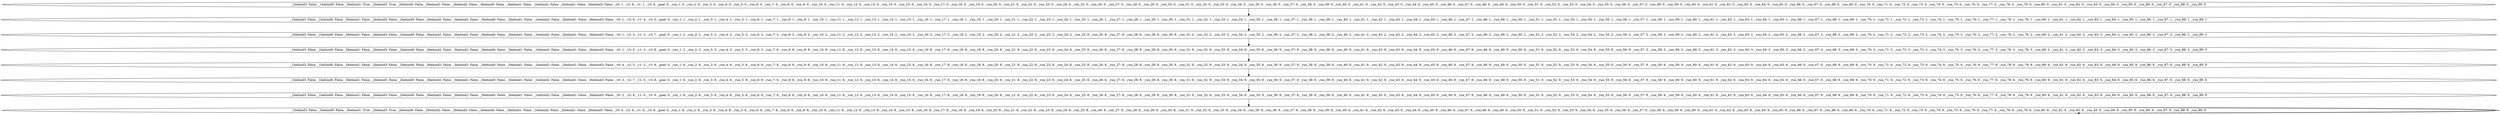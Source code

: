digraph  {
0 [_0behind1=True, _0behind2=False, _0behind3=False, _1behind0=False, _1behind2=False, _1behind3=False, _2behind0=False, _2behind1=False, _2behind3=True, _3behind0=False, _3behind1=False, _3behind2=False, _goal=0, _run_1=0, _run_10=0, _run_11=0, _run_12=0, _run_13=0, _run_14=0, _run_15=0, _run_16=0, _run_17=0, _run_18=0, _run_19=0, _run_2=0, _run_20=0, _run_21=0, _run_22=0, _run_23=0, _run_24=0, _run_25=0, _run_26=0, _run_27=0, _run_28=0, _run_29=0, _run_3=0, _run_30=0, _run_31=0, _run_32=0, _run_33=0, _run_34=0, _run_35=0, _run_36=0, _run_37=0, _run_38=0, _run_39=0, _run_4=0, _run_40=0, _run_41=0, _run_42=0, _run_43=0, _run_44=0, _run_45=0, _run_46=0, _run_47=0, _run_48=0, _run_49=0, _run_5=0, _run_50=0, _run_51=0, _run_52=0, _run_53=0, _run_54=0, _run_55=0, _run_56=0, _run_57=0, _run_58=0, _run_59=0, _run_6=0, _run_60=0, _run_61=0, _run_62=0, _run_63=0, _run_64=0, _run_65=0, _run_66=0, _run_67=0, _run_68=0, _run_69=0, _run_7=0, _run_70=0, _run_71=0, _run_72=0, _run_73=0, _run_74=0, _run_75=0, _run_76=0, _run_77=0, _run_78=0, _run_79=0, _run_8=0, _run_80=0, _run_81=0, _run_82=0, _run_83=0, _run_84=0, _run_85=0, _run_86=0, _run_87=0, _run_88=0, _run_89=0, _run_9=0, _v0=1, _v1=1, _v2=6, _v3=6, label="_1behind3: False, _1behind0: False, _0behind1: True, _2behind3: True, _2behind0: False, _0behind2: False, _3behind2: False, _3behind0: False, _3behind1: False, _1behind2: False, _2behind1: False, _0behind3: False, _v0: 1, _v2: 6, _v1: 1, _v3: 6, _goal: 0, _run_1: 0, _run_2: 0, _run_3: 0, _run_4: 0, _run_5: 0, _run_6: 0, _run_7: 0, _run_8: 0, _run_9: 0, _run_10: 0, _run_11: 0, _run_12: 0, _run_13: 0, _run_14: 0, _run_15: 0, _run_16: 0, _run_17: 0, _run_18: 0, _run_19: 0, _run_20: 0, _run_21: 0, _run_22: 0, _run_23: 0, _run_24: 0, _run_25: 0, _run_26: 0, _run_27: 0, _run_28: 0, _run_29: 0, _run_30: 0, _run_31: 0, _run_32: 0, _run_33: 0, _run_34: 0, _run_35: 0, _run_36: 0, _run_37: 0, _run_38: 0, _run_39: 0, _run_40: 0, _run_41: 0, _run_42: 0, _run_43: 0, _run_44: 0, _run_45: 0, _run_46: 0, _run_47: 0, _run_48: 0, _run_49: 0, _run_50: 0, _run_51: 0, _run_52: 0, _run_53: 0, _run_54: 0, _run_55: 0, _run_56: 0, _run_57: 0, _run_58: 0, _run_59: 0, _run_60: 0, _run_61: 0, _run_62: 0, _run_63: 0, _run_64: 0, _run_65: 0, _run_66: 0, _run_67: 0, _run_68: 0, _run_69: 0, _run_70: 0, _run_71: 0, _run_72: 0, _run_73: 0, _run_74: 0, _run_75: 0, _run_76: 0, _run_77: 0, _run_78: 0, _run_79: 0, _run_80: 0, _run_81: 0, _run_82: 0, _run_83: 0, _run_84: 0, _run_85: 0, _run_86: 0, _run_87: 0, _run_88: 0, _run_89: 0"];
1 [_0behind1=False, _0behind2=False, _0behind3=False, _1behind0=False, _1behind2=False, _1behind3=False, _2behind0=False, _2behind1=False, _2behind3=False, _3behind0=False, _3behind1=False, _3behind2=False, _goal=0, _run_1=1, _run_10=1, _run_11=1, _run_12=1, _run_13=1, _run_14=1, _run_15=1, _run_16=1, _run_17=1, _run_18=1, _run_19=1, _run_2=1, _run_20=1, _run_21=1, _run_22=1, _run_23=1, _run_24=1, _run_25=1, _run_26=1, _run_27=1, _run_28=1, _run_29=1, _run_3=1, _run_30=1, _run_31=1, _run_32=1, _run_33=1, _run_34=1, _run_35=1, _run_36=1, _run_37=1, _run_38=1, _run_39=1, _run_4=1, _run_40=1, _run_41=1, _run_42=1, _run_43=1, _run_44=1, _run_45=1, _run_46=1, _run_47=1, _run_48=1, _run_49=1, _run_5=1, _run_50=1, _run_51=1, _run_52=1, _run_53=1, _run_54=1, _run_55=1, _run_56=1, _run_57=1, _run_58=1, _run_59=1, _run_6=1, _run_60=1, _run_61=1, _run_62=1, _run_63=1, _run_64=1, _run_65=1, _run_66=1, _run_67=1, _run_68=1, _run_69=1, _run_7=1, _run_70=1, _run_71=1, _run_72=1, _run_73=1, _run_74=1, _run_75=1, _run_76=1, _run_77=1, _run_78=1, _run_79=1, _run_8=1, _run_80=1, _run_81=1, _run_82=1, _run_83=1, _run_84=1, _run_85=1, _run_86=1, _run_87=1, _run_88=1, _run_89=1, _run_9=1, _v0=1, _v1=4, _v2=6, _v3=5, label="_1behind3: False, _1behind0: False, _0behind1: False, _2behind3: False, _2behind0: False, _0behind2: False, _3behind2: False, _3behind0: False, _3behind1: False, _1behind2: False, _2behind1: False, _0behind3: False, _v0: 1, _v2: 6, _v1: 4, _v3: 5, _goal: 0, _run_1: 1, _run_2: 1, _run_3: 1, _run_4: 1, _run_5: 1, _run_6: 1, _run_7: 1, _run_8: 1, _run_9: 1, _run_10: 1, _run_11: 1, _run_12: 1, _run_13: 1, _run_14: 1, _run_15: 1, _run_16: 1, _run_17: 1, _run_18: 1, _run_19: 1, _run_20: 1, _run_21: 1, _run_22: 1, _run_23: 1, _run_24: 1, _run_25: 1, _run_26: 1, _run_27: 1, _run_28: 1, _run_29: 1, _run_30: 1, _run_31: 1, _run_32: 1, _run_33: 1, _run_34: 1, _run_35: 1, _run_36: 1, _run_37: 1, _run_38: 1, _run_39: 1, _run_40: 1, _run_41: 1, _run_42: 1, _run_43: 1, _run_44: 1, _run_45: 1, _run_46: 1, _run_47: 1, _run_48: 1, _run_49: 1, _run_50: 1, _run_51: 1, _run_52: 1, _run_53: 1, _run_54: 1, _run_55: 1, _run_56: 1, _run_57: 1, _run_58: 1, _run_59: 1, _run_60: 1, _run_61: 1, _run_62: 1, _run_63: 1, _run_64: 1, _run_65: 1, _run_66: 1, _run_67: 1, _run_68: 1, _run_69: 1, _run_70: 1, _run_71: 1, _run_72: 1, _run_73: 1, _run_74: 1, _run_75: 1, _run_76: 1, _run_77: 1, _run_78: 1, _run_79: 1, _run_80: 1, _run_81: 1, _run_82: 1, _run_83: 1, _run_84: 1, _run_85: 1, _run_86: 1, _run_87: 1, _run_88: 1, _run_89: 1"];
2 [_0behind1=False, _0behind2=False, _0behind3=False, _1behind0=False, _1behind2=False, _1behind3=False, _2behind0=False, _2behind1=False, _2behind3=False, _3behind0=False, _3behind1=False, _3behind2=False, _goal=0, _run_1=2, _run_10=2, _run_11=2, _run_12=2, _run_13=2, _run_14=2, _run_15=2, _run_16=2, _run_17=2, _run_18=2, _run_19=2, _run_2=2, _run_20=2, _run_21=2, _run_22=2, _run_23=2, _run_24=2, _run_25=8, _run_26=8, _run_27=8, _run_28=8, _run_29=8, _run_3=2, _run_30=8, _run_31=2, _run_32=2, _run_33=2, _run_34=2, _run_35=2, _run_36=2, _run_37=2, _run_38=2, _run_39=2, _run_4=2, _run_40=2, _run_41=2, _run_42=2, _run_43=2, _run_44=2, _run_45=2, _run_46=2, _run_47=2, _run_48=2, _run_49=2, _run_5=2, _run_50=2, _run_51=2, _run_52=2, _run_53=2, _run_54=2, _run_55=2, _run_56=2, _run_57=2, _run_58=2, _run_59=2, _run_6=2, _run_60=2, _run_61=2, _run_62=2, _run_63=2, _run_64=2, _run_65=2, _run_66=2, _run_67=2, _run_68=2, _run_69=2, _run_7=2, _run_70=2, _run_71=2, _run_72=2, _run_73=2, _run_74=2, _run_75=2, _run_76=2, _run_77=2, _run_78=2, _run_79=2, _run_8=2, _run_80=2, _run_81=2, _run_82=2, _run_83=2, _run_84=2, _run_85=2, _run_86=2, _run_87=2, _run_88=2, _run_89=2, _run_9=2, _v0=1, _v1=3, _v2=5, _v3=7, label="_1behind3: False, _1behind0: False, _0behind1: False, _2behind3: False, _2behind0: False, _0behind2: False, _3behind2: False, _3behind0: False, _3behind1: False, _1behind2: False, _2behind1: False, _0behind3: False, _v0: 1, _v2: 5, _v1: 3, _v3: 7, _goal: 0, _run_1: 2, _run_2: 2, _run_3: 2, _run_4: 2, _run_5: 2, _run_6: 2, _run_7: 2, _run_8: 2, _run_9: 2, _run_10: 2, _run_11: 2, _run_12: 2, _run_13: 2, _run_14: 2, _run_15: 2, _run_16: 2, _run_17: 2, _run_18: 2, _run_19: 2, _run_20: 2, _run_21: 2, _run_22: 2, _run_23: 2, _run_24: 2, _run_25: 8, _run_26: 8, _run_27: 8, _run_28: 8, _run_29: 8, _run_30: 8, _run_31: 2, _run_32: 2, _run_33: 2, _run_34: 2, _run_35: 2, _run_36: 2, _run_37: 2, _run_38: 2, _run_39: 2, _run_40: 2, _run_41: 2, _run_42: 2, _run_43: 2, _run_44: 2, _run_45: 2, _run_46: 2, _run_47: 2, _run_48: 2, _run_49: 2, _run_50: 2, _run_51: 2, _run_52: 2, _run_53: 2, _run_54: 2, _run_55: 2, _run_56: 2, _run_57: 2, _run_58: 2, _run_59: 2, _run_60: 2, _run_61: 2, _run_62: 2, _run_63: 2, _run_64: 2, _run_65: 2, _run_66: 2, _run_67: 2, _run_68: 2, _run_69: 2, _run_70: 2, _run_71: 2, _run_72: 2, _run_73: 2, _run_74: 2, _run_75: 2, _run_76: 2, _run_77: 2, _run_78: 2, _run_79: 2, _run_80: 2, _run_81: 2, _run_82: 2, _run_83: 2, _run_84: 2, _run_85: 2, _run_86: 2, _run_87: 2, _run_88: 2, _run_89: 2"];
3 [_0behind1=False, _0behind2=False, _0behind3=False, _1behind0=False, _1behind2=False, _1behind3=False, _2behind0=False, _2behind1=False, _2behind3=False, _3behind0=False, _3behind1=False, _3behind2=False, _goal=0, _run_1=3, _run_10=8, _run_11=8, _run_12=8, _run_13=8, _run_14=8, _run_15=8, _run_16=8, _run_17=8, _run_18=8, _run_19=8, _run_2=3, _run_20=8, _run_21=8, _run_22=8, _run_23=8, _run_24=8, _run_25=8, _run_26=8, _run_27=8, _run_28=8, _run_29=8, _run_3=3, _run_30=8, _run_31=9, _run_32=9, _run_33=9, _run_34=9, _run_35=9, _run_36=9, _run_37=9, _run_38=9, _run_39=9, _run_4=3, _run_40=9, _run_41=9, _run_42=9, _run_43=9, _run_44=9, _run_45=9, _run_46=9, _run_47=9, _run_48=9, _run_49=9, _run_5=3, _run_50=9, _run_51=9, _run_52=9, _run_53=9, _run_54=9, _run_55=9, _run_56=9, _run_57=3, _run_58=3, _run_59=3, _run_6=3, _run_60=3, _run_61=3, _run_62=3, _run_63=3, _run_64=3, _run_65=3, _run_66=3, _run_67=3, _run_68=3, _run_69=3, _run_7=8, _run_70=3, _run_71=3, _run_72=3, _run_73=3, _run_74=3, _run_75=3, _run_76=3, _run_77=3, _run_78=3, _run_79=3, _run_8=8, _run_80=3, _run_81=3, _run_82=3, _run_83=3, _run_84=3, _run_85=3, _run_86=3, _run_87=3, _run_88=3, _run_89=3, _run_9=8, _v0=1, _v1=3, _v2=5, _v3=8, label="_1behind3: False, _1behind0: False, _0behind1: False, _2behind3: False, _2behind0: False, _0behind2: False, _3behind2: False, _3behind0: False, _3behind1: False, _1behind2: False, _2behind1: False, _0behind3: False, _v0: 1, _v2: 5, _v1: 3, _v3: 8, _goal: 0, _run_1: 3, _run_2: 3, _run_3: 3, _run_4: 3, _run_5: 3, _run_6: 3, _run_7: 8, _run_8: 8, _run_9: 8, _run_10: 8, _run_11: 8, _run_12: 8, _run_13: 8, _run_14: 8, _run_15: 8, _run_16: 8, _run_17: 8, _run_18: 8, _run_19: 8, _run_20: 8, _run_21: 8, _run_22: 8, _run_23: 8, _run_24: 8, _run_25: 8, _run_26: 8, _run_27: 8, _run_28: 8, _run_29: 8, _run_30: 8, _run_31: 9, _run_32: 9, _run_33: 9, _run_34: 9, _run_35: 9, _run_36: 9, _run_37: 9, _run_38: 9, _run_39: 9, _run_40: 9, _run_41: 9, _run_42: 9, _run_43: 9, _run_44: 9, _run_45: 9, _run_46: 9, _run_47: 9, _run_48: 9, _run_49: 9, _run_50: 9, _run_51: 9, _run_52: 9, _run_53: 9, _run_54: 9, _run_55: 9, _run_56: 9, _run_57: 3, _run_58: 3, _run_59: 3, _run_60: 3, _run_61: 3, _run_62: 3, _run_63: 3, _run_64: 3, _run_65: 3, _run_66: 3, _run_67: 3, _run_68: 3, _run_69: 3, _run_70: 3, _run_71: 3, _run_72: 3, _run_73: 3, _run_74: 3, _run_75: 3, _run_76: 3, _run_77: 3, _run_78: 3, _run_79: 3, _run_80: 3, _run_81: 3, _run_82: 3, _run_83: 3, _run_84: 3, _run_85: 3, _run_86: 3, _run_87: 3, _run_88: 3, _run_89: 3"];
4 [_0behind1=False, _0behind2=False, _0behind3=False, _1behind0=False, _1behind2=False, _1behind3=False, _2behind0=False, _2behind1=False, _2behind3=False, _3behind0=False, _3behind1=False, _3behind2=False, _goal=0, _run_1=8, _run_10=8, _run_11=8, _run_12=8, _run_13=8, _run_14=8, _run_15=8, _run_16=8, _run_17=8, _run_18=8, _run_19=8, _run_2=8, _run_20=8, _run_21=8, _run_22=8, _run_23=8, _run_24=8, _run_25=8, _run_26=8, _run_27=8, _run_28=8, _run_29=8, _run_3=8, _run_30=8, _run_31=9, _run_32=9, _run_33=9, _run_34=9, _run_35=9, _run_36=9, _run_37=9, _run_38=9, _run_39=9, _run_4=8, _run_40=9, _run_41=9, _run_42=9, _run_43=9, _run_44=9, _run_45=9, _run_46=9, _run_47=9, _run_48=9, _run_49=9, _run_5=8, _run_50=9, _run_51=9, _run_52=9, _run_53=9, _run_54=9, _run_55=9, _run_56=9, _run_57=9, _run_58=9, _run_59=9, _run_6=8, _run_60=9, _run_61=9, _run_62=9, _run_63=9, _run_64=9, _run_65=9, _run_66=9, _run_67=9, _run_68=9, _run_69=9, _run_7=8, _run_70=9, _run_71=9, _run_72=9, _run_73=9, _run_74=9, _run_75=9, _run_76=9, _run_77=9, _run_78=9, _run_79=9, _run_8=8, _run_80=9, _run_81=9, _run_82=9, _run_83=9, _run_84=9, _run_85=9, _run_86=9, _run_87=9, _run_88=9, _run_89=9, _run_9=8, _v0=4, _v1=2, _v2=5, _v3=8, label="_1behind3: False, _1behind0: False, _0behind1: False, _2behind3: False, _2behind0: False, _0behind2: False, _3behind2: False, _3behind0: False, _3behind1: False, _1behind2: False, _2behind1: False, _0behind3: False, _v0: 4, _v2: 5, _v1: 2, _v3: 8, _goal: 0, _run_1: 8, _run_2: 8, _run_3: 8, _run_4: 8, _run_5: 8, _run_6: 8, _run_7: 8, _run_8: 8, _run_9: 8, _run_10: 8, _run_11: 8, _run_12: 8, _run_13: 8, _run_14: 8, _run_15: 8, _run_16: 8, _run_17: 8, _run_18: 8, _run_19: 8, _run_20: 8, _run_21: 8, _run_22: 8, _run_23: 8, _run_24: 8, _run_25: 8, _run_26: 8, _run_27: 8, _run_28: 8, _run_29: 8, _run_30: 8, _run_31: 9, _run_32: 9, _run_33: 9, _run_34: 9, _run_35: 9, _run_36: 9, _run_37: 9, _run_38: 9, _run_39: 9, _run_40: 9, _run_41: 9, _run_42: 9, _run_43: 9, _run_44: 9, _run_45: 9, _run_46: 9, _run_47: 9, _run_48: 9, _run_49: 9, _run_50: 9, _run_51: 9, _run_52: 9, _run_53: 9, _run_54: 9, _run_55: 9, _run_56: 9, _run_57: 9, _run_58: 9, _run_59: 9, _run_60: 9, _run_61: 9, _run_62: 9, _run_63: 9, _run_64: 9, _run_65: 9, _run_66: 9, _run_67: 9, _run_68: 9, _run_69: 9, _run_70: 9, _run_71: 9, _run_72: 9, _run_73: 9, _run_74: 9, _run_75: 9, _run_76: 9, _run_77: 9, _run_78: 9, _run_79: 9, _run_80: 9, _run_81: 9, _run_82: 9, _run_83: 9, _run_84: 9, _run_85: 9, _run_86: 9, _run_87: 9, _run_88: 9, _run_89: 9"];
5 [_0behind1=False, _0behind2=False, _0behind3=False, _1behind0=False, _1behind2=False, _1behind3=False, _2behind0=False, _2behind1=False, _2behind3=False, _3behind0=False, _3behind1=False, _3behind2=False, _goal=0, _run_1=8, _run_10=8, _run_11=8, _run_12=8, _run_13=8, _run_14=8, _run_15=8, _run_16=8, _run_17=8, _run_18=8, _run_19=8, _run_2=8, _run_20=8, _run_21=8, _run_22=8, _run_23=8, _run_24=8, _run_25=8, _run_26=8, _run_27=8, _run_28=8, _run_29=8, _run_3=8, _run_30=8, _run_31=9, _run_32=9, _run_33=9, _run_34=9, _run_35=9, _run_36=9, _run_37=9, _run_38=9, _run_39=9, _run_4=8, _run_40=9, _run_41=9, _run_42=9, _run_43=9, _run_44=9, _run_45=9, _run_46=9, _run_47=9, _run_48=9, _run_49=9, _run_5=8, _run_50=9, _run_51=9, _run_52=9, _run_53=9, _run_54=9, _run_55=9, _run_56=9, _run_57=9, _run_58=9, _run_59=9, _run_6=8, _run_60=9, _run_61=9, _run_62=9, _run_63=9, _run_64=9, _run_65=9, _run_66=9, _run_67=9, _run_68=9, _run_69=9, _run_7=8, _run_70=9, _run_71=9, _run_72=9, _run_73=9, _run_74=9, _run_75=9, _run_76=9, _run_77=9, _run_78=9, _run_79=9, _run_8=8, _run_80=9, _run_81=9, _run_82=9, _run_83=9, _run_84=9, _run_85=9, _run_86=9, _run_87=9, _run_88=9, _run_89=9, _run_9=8, _v0=3, _v1=0, _v2=7, _v3=8, label="_1behind3: False, _1behind0: False, _0behind1: False, _2behind3: False, _2behind0: False, _0behind2: False, _3behind2: False, _3behind0: False, _3behind1: False, _1behind2: False, _2behind1: False, _0behind3: False, _v0: 3, _v2: 7, _v1: 0, _v3: 8, _goal: 0, _run_1: 8, _run_2: 8, _run_3: 8, _run_4: 8, _run_5: 8, _run_6: 8, _run_7: 8, _run_8: 8, _run_9: 8, _run_10: 8, _run_11: 8, _run_12: 8, _run_13: 8, _run_14: 8, _run_15: 8, _run_16: 8, _run_17: 8, _run_18: 8, _run_19: 8, _run_20: 8, _run_21: 8, _run_22: 8, _run_23: 8, _run_24: 8, _run_25: 8, _run_26: 8, _run_27: 8, _run_28: 8, _run_29: 8, _run_30: 8, _run_31: 9, _run_32: 9, _run_33: 9, _run_34: 9, _run_35: 9, _run_36: 9, _run_37: 9, _run_38: 9, _run_39: 9, _run_40: 9, _run_41: 9, _run_42: 9, _run_43: 9, _run_44: 9, _run_45: 9, _run_46: 9, _run_47: 9, _run_48: 9, _run_49: 9, _run_50: 9, _run_51: 9, _run_52: 9, _run_53: 9, _run_54: 9, _run_55: 9, _run_56: 9, _run_57: 9, _run_58: 9, _run_59: 9, _run_60: 9, _run_61: 9, _run_62: 9, _run_63: 9, _run_64: 9, _run_65: 9, _run_66: 9, _run_67: 9, _run_68: 9, _run_69: 9, _run_70: 9, _run_71: 9, _run_72: 9, _run_73: 9, _run_74: 9, _run_75: 9, _run_76: 9, _run_77: 9, _run_78: 9, _run_79: 9, _run_80: 9, _run_81: 9, _run_82: 9, _run_83: 9, _run_84: 9, _run_85: 9, _run_86: 9, _run_87: 9, _run_88: 9, _run_89: 9"];
6 [_0behind1=False, _0behind2=False, _0behind3=False, _1behind0=False, _1behind2=False, _1behind3=False, _2behind0=False, _2behind1=False, _2behind3=False, _3behind0=False, _3behind1=False, _3behind2=False, _goal=0, _run_1=8, _run_10=8, _run_11=8, _run_12=8, _run_13=8, _run_14=8, _run_15=8, _run_16=8, _run_17=8, _run_18=8, _run_19=8, _run_2=8, _run_20=8, _run_21=8, _run_22=8, _run_23=8, _run_24=8, _run_25=8, _run_26=8, _run_27=8, _run_28=8, _run_29=8, _run_3=8, _run_30=8, _run_31=9, _run_32=9, _run_33=9, _run_34=9, _run_35=9, _run_36=9, _run_37=9, _run_38=9, _run_39=9, _run_4=8, _run_40=9, _run_41=9, _run_42=9, _run_43=9, _run_44=9, _run_45=9, _run_46=9, _run_47=9, _run_48=9, _run_49=9, _run_5=8, _run_50=9, _run_51=9, _run_52=9, _run_53=9, _run_54=9, _run_55=9, _run_56=9, _run_57=9, _run_58=9, _run_59=9, _run_6=8, _run_60=9, _run_61=9, _run_62=9, _run_63=9, _run_64=9, _run_65=9, _run_66=9, _run_67=9, _run_68=9, _run_69=9, _run_7=8, _run_70=9, _run_71=9, _run_72=9, _run_73=9, _run_74=9, _run_75=9, _run_76=9, _run_77=9, _run_78=9, _run_79=9, _run_8=8, _run_80=9, _run_81=9, _run_82=9, _run_83=9, _run_84=9, _run_85=9, _run_86=9, _run_87=9, _run_88=9, _run_89=9, _run_9=8, _v0=2, _v1=0, _v2=8, _v3=9, label="_1behind3: False, _1behind0: False, _0behind1: False, _2behind3: False, _2behind0: False, _0behind2: False, _3behind2: False, _3behind0: False, _3behind1: False, _1behind2: False, _2behind1: False, _0behind3: False, _v0: 2, _v2: 8, _v1: 0, _v3: 9, _goal: 0, _run_1: 8, _run_2: 8, _run_3: 8, _run_4: 8, _run_5: 8, _run_6: 8, _run_7: 8, _run_8: 8, _run_9: 8, _run_10: 8, _run_11: 8, _run_12: 8, _run_13: 8, _run_14: 8, _run_15: 8, _run_16: 8, _run_17: 8, _run_18: 8, _run_19: 8, _run_20: 8, _run_21: 8, _run_22: 8, _run_23: 8, _run_24: 8, _run_25: 8, _run_26: 8, _run_27: 8, _run_28: 8, _run_29: 8, _run_30: 8, _run_31: 9, _run_32: 9, _run_33: 9, _run_34: 9, _run_35: 9, _run_36: 9, _run_37: 9, _run_38: 9, _run_39: 9, _run_40: 9, _run_41: 9, _run_42: 9, _run_43: 9, _run_44: 9, _run_45: 9, _run_46: 9, _run_47: 9, _run_48: 9, _run_49: 9, _run_50: 9, _run_51: 9, _run_52: 9, _run_53: 9, _run_54: 9, _run_55: 9, _run_56: 9, _run_57: 9, _run_58: 9, _run_59: 9, _run_60: 9, _run_61: 9, _run_62: 9, _run_63: 9, _run_64: 9, _run_65: 9, _run_66: 9, _run_67: 9, _run_68: 9, _run_69: 9, _run_70: 9, _run_71: 9, _run_72: 9, _run_73: 9, _run_74: 9, _run_75: 9, _run_76: 9, _run_77: 9, _run_78: 9, _run_79: 9, _run_80: 9, _run_81: 9, _run_82: 9, _run_83: 9, _run_84: 9, _run_85: 9, _run_86: 9, _run_87: 9, _run_88: 9, _run_89: 9"];
7 [_0behind1=True, _0behind2=False, _0behind3=False, _1behind0=False, _1behind2=False, _1behind3=False, _2behind0=False, _2behind1=False, _2behind3=True, _3behind0=False, _3behind1=False, _3behind2=False, _goal=0, _run_1=8, _run_10=8, _run_11=8, _run_12=8, _run_13=8, _run_14=8, _run_15=8, _run_16=8, _run_17=8, _run_18=8, _run_19=8, _run_2=8, _run_20=8, _run_21=8, _run_22=8, _run_23=8, _run_24=8, _run_25=8, _run_26=8, _run_27=8, _run_28=8, _run_29=8, _run_3=8, _run_30=8, _run_31=9, _run_32=9, _run_33=9, _run_34=9, _run_35=9, _run_36=9, _run_37=9, _run_38=9, _run_39=9, _run_4=8, _run_40=9, _run_41=9, _run_42=9, _run_43=9, _run_44=9, _run_45=9, _run_46=9, _run_47=9, _run_48=9, _run_49=9, _run_5=8, _run_50=9, _run_51=9, _run_52=9, _run_53=9, _run_54=9, _run_55=9, _run_56=9, _run_57=9, _run_58=9, _run_59=9, _run_6=8, _run_60=9, _run_61=9, _run_62=9, _run_63=9, _run_64=9, _run_65=9, _run_66=9, _run_67=9, _run_68=9, _run_69=9, _run_7=8, _run_70=9, _run_71=9, _run_72=9, _run_73=9, _run_74=9, _run_75=9, _run_76=9, _run_77=9, _run_78=9, _run_79=9, _run_8=8, _run_80=9, _run_81=9, _run_82=9, _run_83=9, _run_84=9, _run_85=9, _run_86=9, _run_87=9, _run_88=9, _run_89=9, _run_9=8, _v0=0, _v1=0, _v2=9, _v3=9, label="_1behind3: False, _1behind0: False, _0behind1: True, _2behind3: True, _2behind0: False, _0behind2: False, _3behind2: False, _3behind0: False, _3behind1: False, _1behind2: False, _2behind1: False, _0behind3: False, _v0: 0, _v2: 9, _v1: 0, _v3: 9, _goal: 0, _run_1: 8, _run_2: 8, _run_3: 8, _run_4: 8, _run_5: 8, _run_6: 8, _run_7: 8, _run_8: 8, _run_9: 8, _run_10: 8, _run_11: 8, _run_12: 8, _run_13: 8, _run_14: 8, _run_15: 8, _run_16: 8, _run_17: 8, _run_18: 8, _run_19: 8, _run_20: 8, _run_21: 8, _run_22: 8, _run_23: 8, _run_24: 8, _run_25: 8, _run_26: 8, _run_27: 8, _run_28: 8, _run_29: 8, _run_30: 8, _run_31: 9, _run_32: 9, _run_33: 9, _run_34: 9, _run_35: 9, _run_36: 9, _run_37: 9, _run_38: 9, _run_39: 9, _run_40: 9, _run_41: 9, _run_42: 9, _run_43: 9, _run_44: 9, _run_45: 9, _run_46: 9, _run_47: 9, _run_48: 9, _run_49: 9, _run_50: 9, _run_51: 9, _run_52: 9, _run_53: 9, _run_54: 9, _run_55: 9, _run_56: 9, _run_57: 9, _run_58: 9, _run_59: 9, _run_60: 9, _run_61: 9, _run_62: 9, _run_63: 9, _run_64: 9, _run_65: 9, _run_66: 9, _run_67: 9, _run_68: 9, _run_69: 9, _run_70: 9, _run_71: 9, _run_72: 9, _run_73: 9, _run_74: 9, _run_75: 9, _run_76: 9, _run_77: 9, _run_78: 9, _run_79: 9, _run_80: 9, _run_81: 9, _run_82: 9, _run_83: 9, _run_84: 9, _run_85: 9, _run_86: 9, _run_87: 9, _run_88: 9, _run_89: 9"];
0 -> 1;
1 -> 2;
2 -> 3;
3 -> 4;
4 -> 5;
5 -> 6;
6 -> 7;
7 -> 7;
node [label="shape: box", shape=box];
}
